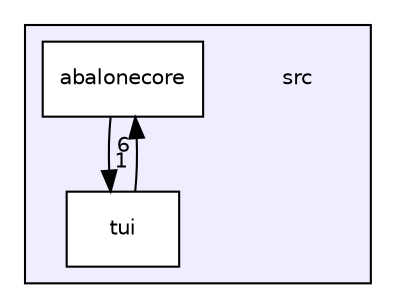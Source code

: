 digraph "src" {
  compound=true
  node [ fontsize="10", fontname="Helvetica"];
  edge [ labelfontsize="10", labelfontname="Helvetica"];
  subgraph clusterdir_68267d1309a1af8e8297ef4c3efbcdba {
    graph [ bgcolor="#eeeeff", pencolor="black", label="" URL="dir_68267d1309a1af8e8297ef4c3efbcdba.html"];
    dir_68267d1309a1af8e8297ef4c3efbcdba [shape=plaintext label="src"];
    dir_43e4176278cedc844b8407bac23ee66c [shape=box label="abalonecore" color="black" fillcolor="white" style="filled" URL="dir_43e4176278cedc844b8407bac23ee66c.html"];
    dir_875ad2419a211f3869429346f1dea5f1 [shape=box label="tui" color="black" fillcolor="white" style="filled" URL="dir_875ad2419a211f3869429346f1dea5f1.html"];
  }
  dir_875ad2419a211f3869429346f1dea5f1->dir_43e4176278cedc844b8407bac23ee66c [headlabel="6", labeldistance=1.5 headhref="dir_000002_000001.html"];
  dir_43e4176278cedc844b8407bac23ee66c->dir_875ad2419a211f3869429346f1dea5f1 [headlabel="1", labeldistance=1.5 headhref="dir_000001_000002.html"];
}
